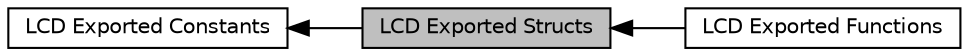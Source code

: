 digraph "LCD Exported Structs"
{
  edge [fontname="Helvetica",fontsize="10",labelfontname="Helvetica",labelfontsize="10"];
  node [fontname="Helvetica",fontsize="10",shape=box];
  rankdir=LR;
  Node2 [label="LCD Exported Constants",height=0.2,width=0.4,color="black", fillcolor="white", style="filled",URL="$d4/dbd/group___n_a_n_o100___l_c_d___e_x_p_o_r_t_e_d___c_o_n_s_t_a_n_t_s.html",tooltip=" "];
  Node3 [label="LCD Exported Functions",height=0.2,width=0.4,color="black", fillcolor="white", style="filled",URL="$d8/d66/group___n_a_n_o100___l_c_d___e_x_p_o_r_t_e_d___f_u_n_c_t_i_o_n_s.html",tooltip=" "];
  Node1 [label="LCD Exported Structs",height=0.2,width=0.4,color="black", fillcolor="grey75", style="filled", fontcolor="black",tooltip=" "];
  Node2->Node1 [shape=plaintext, dir="back", style="solid"];
  Node1->Node3 [shape=plaintext, dir="back", style="solid"];
}

